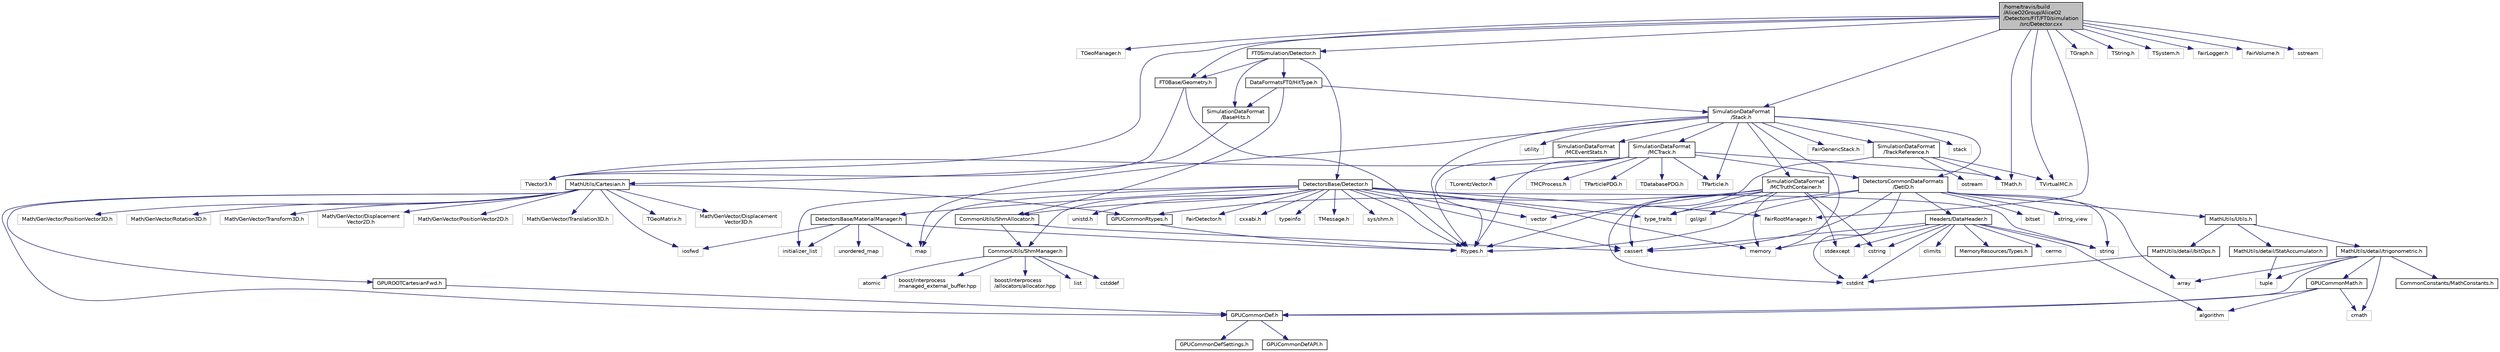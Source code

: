 digraph "/home/travis/build/AliceO2Group/AliceO2/Detectors/FIT/FT0/simulation/src/Detector.cxx"
{
 // INTERACTIVE_SVG=YES
  bgcolor="transparent";
  edge [fontname="Helvetica",fontsize="10",labelfontname="Helvetica",labelfontsize="10"];
  node [fontname="Helvetica",fontsize="10",shape=record];
  Node0 [label="/home/travis/build\l/AliceO2Group/AliceO2\l/Detectors/FIT/FT0/simulation\l/src/Detector.cxx",height=0.2,width=0.4,color="black", fillcolor="grey75", style="filled", fontcolor="black"];
  Node0 -> Node1 [color="midnightblue",fontsize="10",style="solid",fontname="Helvetica"];
  Node1 [label="TGeoManager.h",height=0.2,width=0.4,color="grey75"];
  Node0 -> Node2 [color="midnightblue",fontsize="10",style="solid",fontname="Helvetica"];
  Node2 [label="TMath.h",height=0.2,width=0.4,color="grey75"];
  Node0 -> Node3 [color="midnightblue",fontsize="10",style="solid",fontname="Helvetica"];
  Node3 [label="TGraph.h",height=0.2,width=0.4,color="grey75"];
  Node0 -> Node4 [color="midnightblue",fontsize="10",style="solid",fontname="Helvetica"];
  Node4 [label="TString.h",height=0.2,width=0.4,color="grey75"];
  Node0 -> Node5 [color="midnightblue",fontsize="10",style="solid",fontname="Helvetica"];
  Node5 [label="TSystem.h",height=0.2,width=0.4,color="grey75"];
  Node0 -> Node6 [color="midnightblue",fontsize="10",style="solid",fontname="Helvetica"];
  Node6 [label="TVirtualMC.h",height=0.2,width=0.4,color="grey75"];
  Node0 -> Node7 [color="midnightblue",fontsize="10",style="solid",fontname="Helvetica"];
  Node7 [label="TVector3.h",height=0.2,width=0.4,color="grey75"];
  Node0 -> Node8 [color="midnightblue",fontsize="10",style="solid",fontname="Helvetica"];
  Node8 [label="FairRootManager.h",height=0.2,width=0.4,color="grey75"];
  Node0 -> Node9 [color="midnightblue",fontsize="10",style="solid",fontname="Helvetica"];
  Node9 [label="FairLogger.h",height=0.2,width=0.4,color="grey75"];
  Node0 -> Node10 [color="midnightblue",fontsize="10",style="solid",fontname="Helvetica"];
  Node10 [label="FairVolume.h",height=0.2,width=0.4,color="grey75"];
  Node0 -> Node11 [color="midnightblue",fontsize="10",style="solid",fontname="Helvetica"];
  Node11 [label="sstream",height=0.2,width=0.4,color="grey75"];
  Node0 -> Node12 [color="midnightblue",fontsize="10",style="solid",fontname="Helvetica"];
  Node12 [label="FT0Base/Geometry.h",height=0.2,width=0.4,color="black",URL="$db/df4/FIT_2FT0_2base_2include_2FT0Base_2Geometry_8h.html"];
  Node12 -> Node13 [color="midnightblue",fontsize="10",style="solid",fontname="Helvetica"];
  Node13 [label="Rtypes.h",height=0.2,width=0.4,color="grey75"];
  Node12 -> Node7 [color="midnightblue",fontsize="10",style="solid",fontname="Helvetica"];
  Node0 -> Node14 [color="midnightblue",fontsize="10",style="solid",fontname="Helvetica"];
  Node14 [label="FT0Simulation/Detector.h",height=0.2,width=0.4,color="black",URL="$d7/d12/FIT_2FT0_2simulation_2include_2FT0Simulation_2Detector_8h.html"];
  Node14 -> Node15 [color="midnightblue",fontsize="10",style="solid",fontname="Helvetica"];
  Node15 [label="SimulationDataFormat\l/BaseHits.h",height=0.2,width=0.4,color="black",URL="$d4/d25/BaseHits_8h.html"];
  Node15 -> Node16 [color="midnightblue",fontsize="10",style="solid",fontname="Helvetica"];
  Node16 [label="MathUtils/Cartesian.h",height=0.2,width=0.4,color="black",URL="$dc/d73/Cartesian_8h.html"];
  Node16 -> Node17 [color="midnightblue",fontsize="10",style="solid",fontname="Helvetica"];
  Node17 [label="GPUCommonDef.h",height=0.2,width=0.4,color="black",URL="$df/d21/GPUCommonDef_8h.html"];
  Node17 -> Node18 [color="midnightblue",fontsize="10",style="solid",fontname="Helvetica"];
  Node18 [label="GPUCommonDefSettings.h",height=0.2,width=0.4,color="black",URL="$d5/d93/GPUCommonDefSettings_8h.html"];
  Node17 -> Node19 [color="midnightblue",fontsize="10",style="solid",fontname="Helvetica"];
  Node19 [label="GPUCommonDefAPI.h",height=0.2,width=0.4,color="black",URL="$da/d5a/GPUCommonDefAPI_8h.html"];
  Node16 -> Node20 [color="midnightblue",fontsize="10",style="solid",fontname="Helvetica"];
  Node20 [label="GPUCommonRtypes.h",height=0.2,width=0.4,color="black",URL="$d2/d45/GPUCommonRtypes_8h.html"];
  Node20 -> Node13 [color="midnightblue",fontsize="10",style="solid",fontname="Helvetica"];
  Node16 -> Node21 [color="midnightblue",fontsize="10",style="solid",fontname="Helvetica"];
  Node21 [label="Math/GenVector/Displacement\lVector3D.h",height=0.2,width=0.4,color="grey75"];
  Node16 -> Node22 [color="midnightblue",fontsize="10",style="solid",fontname="Helvetica"];
  Node22 [label="Math/GenVector/PositionVector3D.h",height=0.2,width=0.4,color="grey75"];
  Node16 -> Node23 [color="midnightblue",fontsize="10",style="solid",fontname="Helvetica"];
  Node23 [label="Math/GenVector/Rotation3D.h",height=0.2,width=0.4,color="grey75"];
  Node16 -> Node24 [color="midnightblue",fontsize="10",style="solid",fontname="Helvetica"];
  Node24 [label="Math/GenVector/Transform3D.h",height=0.2,width=0.4,color="grey75"];
  Node16 -> Node25 [color="midnightblue",fontsize="10",style="solid",fontname="Helvetica"];
  Node25 [label="Math/GenVector/Translation3D.h",height=0.2,width=0.4,color="grey75"];
  Node16 -> Node26 [color="midnightblue",fontsize="10",style="solid",fontname="Helvetica"];
  Node26 [label="Math/GenVector/Displacement\lVector2D.h",height=0.2,width=0.4,color="grey75"];
  Node16 -> Node27 [color="midnightblue",fontsize="10",style="solid",fontname="Helvetica"];
  Node27 [label="Math/GenVector/PositionVector2D.h",height=0.2,width=0.4,color="grey75"];
  Node16 -> Node28 [color="midnightblue",fontsize="10",style="solid",fontname="Helvetica"];
  Node28 [label="TGeoMatrix.h",height=0.2,width=0.4,color="grey75"];
  Node16 -> Node29 [color="midnightblue",fontsize="10",style="solid",fontname="Helvetica"];
  Node29 [label="iosfwd",height=0.2,width=0.4,color="grey75"];
  Node16 -> Node30 [color="midnightblue",fontsize="10",style="solid",fontname="Helvetica"];
  Node30 [label="GPUROOTCartesianFwd.h",height=0.2,width=0.4,color="black",URL="$d1/da8/GPUROOTCartesianFwd_8h.html"];
  Node30 -> Node17 [color="midnightblue",fontsize="10",style="solid",fontname="Helvetica"];
  Node14 -> Node31 [color="midnightblue",fontsize="10",style="solid",fontname="Helvetica"];
  Node31 [label="DetectorsBase/Detector.h",height=0.2,width=0.4,color="black",URL="$d1/d3a/Base_2include_2DetectorsBase_2Detector_8h.html"];
  Node31 -> Node32 [color="midnightblue",fontsize="10",style="solid",fontname="Helvetica"];
  Node32 [label="map",height=0.2,width=0.4,color="grey75"];
  Node31 -> Node33 [color="midnightblue",fontsize="10",style="solid",fontname="Helvetica"];
  Node33 [label="vector",height=0.2,width=0.4,color="grey75"];
  Node31 -> Node34 [color="midnightblue",fontsize="10",style="solid",fontname="Helvetica"];
  Node34 [label="initializer_list",height=0.2,width=0.4,color="grey75"];
  Node31 -> Node35 [color="midnightblue",fontsize="10",style="solid",fontname="Helvetica"];
  Node35 [label="memory",height=0.2,width=0.4,color="grey75"];
  Node31 -> Node36 [color="midnightblue",fontsize="10",style="solid",fontname="Helvetica"];
  Node36 [label="FairDetector.h",height=0.2,width=0.4,color="grey75"];
  Node31 -> Node8 [color="midnightblue",fontsize="10",style="solid",fontname="Helvetica"];
  Node31 -> Node37 [color="midnightblue",fontsize="10",style="solid",fontname="Helvetica"];
  Node37 [label="DetectorsBase/MaterialManager.h",height=0.2,width=0.4,color="black",URL="$d0/d9a/MaterialManager_8h.html"];
  Node37 -> Node13 [color="midnightblue",fontsize="10",style="solid",fontname="Helvetica"];
  Node37 -> Node32 [color="midnightblue",fontsize="10",style="solid",fontname="Helvetica"];
  Node37 -> Node38 [color="midnightblue",fontsize="10",style="solid",fontname="Helvetica"];
  Node38 [label="unordered_map",height=0.2,width=0.4,color="grey75"];
  Node37 -> Node34 [color="midnightblue",fontsize="10",style="solid",fontname="Helvetica"];
  Node37 -> Node29 [color="midnightblue",fontsize="10",style="solid",fontname="Helvetica"];
  Node31 -> Node13 [color="midnightblue",fontsize="10",style="solid",fontname="Helvetica"];
  Node31 -> Node39 [color="midnightblue",fontsize="10",style="solid",fontname="Helvetica"];
  Node39 [label="cxxabi.h",height=0.2,width=0.4,color="grey75"];
  Node31 -> Node40 [color="midnightblue",fontsize="10",style="solid",fontname="Helvetica"];
  Node40 [label="typeinfo",height=0.2,width=0.4,color="grey75"];
  Node31 -> Node41 [color="midnightblue",fontsize="10",style="solid",fontname="Helvetica"];
  Node41 [label="type_traits",height=0.2,width=0.4,color="grey75"];
  Node31 -> Node42 [color="midnightblue",fontsize="10",style="solid",fontname="Helvetica"];
  Node42 [label="string",height=0.2,width=0.4,color="grey75"];
  Node31 -> Node43 [color="midnightblue",fontsize="10",style="solid",fontname="Helvetica"];
  Node43 [label="TMessage.h",height=0.2,width=0.4,color="grey75"];
  Node31 -> Node44 [color="midnightblue",fontsize="10",style="solid",fontname="Helvetica"];
  Node44 [label="CommonUtils/ShmManager.h",height=0.2,width=0.4,color="black",URL="$de/d61/ShmManager_8h.html"];
  Node44 -> Node45 [color="midnightblue",fontsize="10",style="solid",fontname="Helvetica"];
  Node45 [label="list",height=0.2,width=0.4,color="grey75"];
  Node44 -> Node46 [color="midnightblue",fontsize="10",style="solid",fontname="Helvetica"];
  Node46 [label="cstddef",height=0.2,width=0.4,color="grey75"];
  Node44 -> Node47 [color="midnightblue",fontsize="10",style="solid",fontname="Helvetica"];
  Node47 [label="atomic",height=0.2,width=0.4,color="grey75"];
  Node44 -> Node48 [color="midnightblue",fontsize="10",style="solid",fontname="Helvetica"];
  Node48 [label="boost/interprocess\l/managed_external_buffer.hpp",height=0.2,width=0.4,color="grey75"];
  Node44 -> Node49 [color="midnightblue",fontsize="10",style="solid",fontname="Helvetica"];
  Node49 [label="boost/interprocess\l/allocators/allocator.hpp",height=0.2,width=0.4,color="grey75"];
  Node31 -> Node50 [color="midnightblue",fontsize="10",style="solid",fontname="Helvetica"];
  Node50 [label="CommonUtils/ShmAllocator.h",height=0.2,width=0.4,color="black",URL="$d0/d91/ShmAllocator_8h.html"];
  Node50 -> Node44 [color="midnightblue",fontsize="10",style="solid",fontname="Helvetica"];
  Node50 -> Node51 [color="midnightblue",fontsize="10",style="solid",fontname="Helvetica"];
  Node51 [label="cassert",height=0.2,width=0.4,color="grey75"];
  Node31 -> Node52 [color="midnightblue",fontsize="10",style="solid",fontname="Helvetica"];
  Node52 [label="sys/shm.h",height=0.2,width=0.4,color="grey75"];
  Node31 -> Node53 [color="midnightblue",fontsize="10",style="solid",fontname="Helvetica"];
  Node53 [label="unistd.h",height=0.2,width=0.4,color="grey75"];
  Node31 -> Node51 [color="midnightblue",fontsize="10",style="solid",fontname="Helvetica"];
  Node14 -> Node12 [color="midnightblue",fontsize="10",style="solid",fontname="Helvetica"];
  Node14 -> Node54 [color="midnightblue",fontsize="10",style="solid",fontname="Helvetica"];
  Node54 [label="DataFormatsFT0/HitType.h",height=0.2,width=0.4,color="black",URL="$d1/d23/HitType_8h.html",tooltip="Definition of the FIT hits class. "];
  Node54 -> Node15 [color="midnightblue",fontsize="10",style="solid",fontname="Helvetica"];
  Node54 -> Node55 [color="midnightblue",fontsize="10",style="solid",fontname="Helvetica"];
  Node55 [label="SimulationDataFormat\l/Stack.h",height=0.2,width=0.4,color="black",URL="$d4/d03/simulation_2include_2SimulationDataFormat_2Stack_8h.html"];
  Node55 -> Node56 [color="midnightblue",fontsize="10",style="solid",fontname="Helvetica"];
  Node56 [label="DetectorsCommonDataFormats\l/DetID.h",height=0.2,width=0.4,color="black",URL="$d6/d31/DetID_8h.html"];
  Node56 -> Node13 [color="midnightblue",fontsize="10",style="solid",fontname="Helvetica"];
  Node56 -> Node57 [color="midnightblue",fontsize="10",style="solid",fontname="Helvetica"];
  Node57 [label="array",height=0.2,width=0.4,color="grey75"];
  Node56 -> Node58 [color="midnightblue",fontsize="10",style="solid",fontname="Helvetica"];
  Node58 [label="bitset",height=0.2,width=0.4,color="grey75"];
  Node56 -> Node51 [color="midnightblue",fontsize="10",style="solid",fontname="Helvetica"];
  Node56 -> Node59 [color="midnightblue",fontsize="10",style="solid",fontname="Helvetica"];
  Node59 [label="cstdint",height=0.2,width=0.4,color="grey75"];
  Node56 -> Node60 [color="midnightblue",fontsize="10",style="solid",fontname="Helvetica"];
  Node60 [label="string_view",height=0.2,width=0.4,color="grey75"];
  Node56 -> Node42 [color="midnightblue",fontsize="10",style="solid",fontname="Helvetica"];
  Node56 -> Node41 [color="midnightblue",fontsize="10",style="solid",fontname="Helvetica"];
  Node56 -> Node61 [color="midnightblue",fontsize="10",style="solid",fontname="Helvetica"];
  Node61 [label="MathUtils/Utils.h",height=0.2,width=0.4,color="black",URL="$d9/d52/Common_2MathUtils_2include_2MathUtils_2Utils_8h.html"];
  Node61 -> Node62 [color="midnightblue",fontsize="10",style="solid",fontname="Helvetica"];
  Node62 [label="MathUtils/detail/bitOps.h",height=0.2,width=0.4,color="black",URL="$de/def/bitOps_8h.html"];
  Node62 -> Node59 [color="midnightblue",fontsize="10",style="solid",fontname="Helvetica"];
  Node61 -> Node63 [color="midnightblue",fontsize="10",style="solid",fontname="Helvetica"];
  Node63 [label="MathUtils/detail/StatAccumulator.h",height=0.2,width=0.4,color="black",URL="$d3/dfc/StatAccumulator_8h.html"];
  Node63 -> Node64 [color="midnightblue",fontsize="10",style="solid",fontname="Helvetica"];
  Node64 [label="tuple",height=0.2,width=0.4,color="grey75"];
  Node61 -> Node65 [color="midnightblue",fontsize="10",style="solid",fontname="Helvetica"];
  Node65 [label="MathUtils/detail/trigonometric.h",height=0.2,width=0.4,color="black",URL="$dd/d7d/trigonometric_8h.html"];
  Node65 -> Node57 [color="midnightblue",fontsize="10",style="solid",fontname="Helvetica"];
  Node65 -> Node66 [color="midnightblue",fontsize="10",style="solid",fontname="Helvetica"];
  Node66 [label="cmath",height=0.2,width=0.4,color="grey75"];
  Node65 -> Node64 [color="midnightblue",fontsize="10",style="solid",fontname="Helvetica"];
  Node65 -> Node17 [color="midnightblue",fontsize="10",style="solid",fontname="Helvetica"];
  Node65 -> Node67 [color="midnightblue",fontsize="10",style="solid",fontname="Helvetica"];
  Node67 [label="GPUCommonMath.h",height=0.2,width=0.4,color="black",URL="$d6/da2/GPUCommonMath_8h.html"];
  Node67 -> Node17 [color="midnightblue",fontsize="10",style="solid",fontname="Helvetica"];
  Node67 -> Node66 [color="midnightblue",fontsize="10",style="solid",fontname="Helvetica"];
  Node67 -> Node68 [color="midnightblue",fontsize="10",style="solid",fontname="Helvetica"];
  Node68 [label="algorithm",height=0.2,width=0.4,color="grey75"];
  Node65 -> Node69 [color="midnightblue",fontsize="10",style="solid",fontname="Helvetica"];
  Node69 [label="CommonConstants/MathConstants.h",height=0.2,width=0.4,color="black",URL="$d6/d84/MathConstants_8h.html",tooltip="useful math constants "];
  Node56 -> Node70 [color="midnightblue",fontsize="10",style="solid",fontname="Helvetica"];
  Node70 [label="Headers/DataHeader.h",height=0.2,width=0.4,color="black",URL="$dc/dcd/DataHeader_8h.html"];
  Node70 -> Node59 [color="midnightblue",fontsize="10",style="solid",fontname="Helvetica"];
  Node70 -> Node35 [color="midnightblue",fontsize="10",style="solid",fontname="Helvetica"];
  Node70 -> Node51 [color="midnightblue",fontsize="10",style="solid",fontname="Helvetica"];
  Node70 -> Node71 [color="midnightblue",fontsize="10",style="solid",fontname="Helvetica"];
  Node71 [label="cstring",height=0.2,width=0.4,color="grey75"];
  Node70 -> Node68 [color="midnightblue",fontsize="10",style="solid",fontname="Helvetica"];
  Node70 -> Node72 [color="midnightblue",fontsize="10",style="solid",fontname="Helvetica"];
  Node72 [label="stdexcept",height=0.2,width=0.4,color="grey75"];
  Node70 -> Node42 [color="midnightblue",fontsize="10",style="solid",fontname="Helvetica"];
  Node70 -> Node73 [color="midnightblue",fontsize="10",style="solid",fontname="Helvetica"];
  Node73 [label="climits",height=0.2,width=0.4,color="grey75"];
  Node70 -> Node74 [color="midnightblue",fontsize="10",style="solid",fontname="Helvetica"];
  Node74 [label="MemoryResources/Types.h",height=0.2,width=0.4,color="black",URL="$d7/df8/Types_8h.html"];
  Node70 -> Node75 [color="midnightblue",fontsize="10",style="solid",fontname="Helvetica"];
  Node75 [label="cerrno",height=0.2,width=0.4,color="grey75"];
  Node55 -> Node76 [color="midnightblue",fontsize="10",style="solid",fontname="Helvetica"];
  Node76 [label="FairGenericStack.h",height=0.2,width=0.4,color="grey75"];
  Node55 -> Node77 [color="midnightblue",fontsize="10",style="solid",fontname="Helvetica"];
  Node77 [label="SimulationDataFormat\l/MCTrack.h",height=0.2,width=0.4,color="black",URL="$d2/de2/MCTrack_8h.html",tooltip="Definition of the MCTrack class. "];
  Node77 -> Node56 [color="midnightblue",fontsize="10",style="solid",fontname="Helvetica"];
  Node77 -> Node13 [color="midnightblue",fontsize="10",style="solid",fontname="Helvetica"];
  Node77 -> Node78 [color="midnightblue",fontsize="10",style="solid",fontname="Helvetica"];
  Node78 [label="TDatabasePDG.h",height=0.2,width=0.4,color="grey75"];
  Node77 -> Node79 [color="midnightblue",fontsize="10",style="solid",fontname="Helvetica"];
  Node79 [label="TLorentzVector.h",height=0.2,width=0.4,color="grey75"];
  Node77 -> Node80 [color="midnightblue",fontsize="10",style="solid",fontname="Helvetica"];
  Node80 [label="TMCProcess.h",height=0.2,width=0.4,color="grey75"];
  Node77 -> Node2 [color="midnightblue",fontsize="10",style="solid",fontname="Helvetica"];
  Node77 -> Node81 [color="midnightblue",fontsize="10",style="solid",fontname="Helvetica"];
  Node81 [label="TParticle.h",height=0.2,width=0.4,color="grey75"];
  Node77 -> Node82 [color="midnightblue",fontsize="10",style="solid",fontname="Helvetica"];
  Node82 [label="TParticlePDG.h",height=0.2,width=0.4,color="grey75"];
  Node77 -> Node7 [color="midnightblue",fontsize="10",style="solid",fontname="Helvetica"];
  Node55 -> Node83 [color="midnightblue",fontsize="10",style="solid",fontname="Helvetica"];
  Node83 [label="SimulationDataFormat\l/MCTruthContainer.h",height=0.2,width=0.4,color="black",URL="$db/d14/MCTruthContainer_8h.html",tooltip="Definition of a container to keep Monte Carlo truth external to simulation objects. "];
  Node83 -> Node20 [color="midnightblue",fontsize="10",style="solid",fontname="Helvetica"];
  Node83 -> Node59 [color="midnightblue",fontsize="10",style="solid",fontname="Helvetica"];
  Node83 -> Node51 [color="midnightblue",fontsize="10",style="solid",fontname="Helvetica"];
  Node83 -> Node72 [color="midnightblue",fontsize="10",style="solid",fontname="Helvetica"];
  Node83 -> Node84 [color="midnightblue",fontsize="10",style="solid",fontname="Helvetica"];
  Node84 [label="gsl/gsl",height=0.2,width=0.4,color="grey75"];
  Node83 -> Node41 [color="midnightblue",fontsize="10",style="solid",fontname="Helvetica"];
  Node83 -> Node71 [color="midnightblue",fontsize="10",style="solid",fontname="Helvetica"];
  Node83 -> Node35 [color="midnightblue",fontsize="10",style="solid",fontname="Helvetica"];
  Node83 -> Node33 [color="midnightblue",fontsize="10",style="solid",fontname="Helvetica"];
  Node55 -> Node85 [color="midnightblue",fontsize="10",style="solid",fontname="Helvetica"];
  Node85 [label="SimulationDataFormat\l/TrackReference.h",height=0.2,width=0.4,color="black",URL="$d5/dbe/TrackReference_8h.html"];
  Node85 -> Node6 [color="midnightblue",fontsize="10",style="solid",fontname="Helvetica"];
  Node85 -> Node86 [color="midnightblue",fontsize="10",style="solid",fontname="Helvetica"];
  Node86 [label="ostream",height=0.2,width=0.4,color="grey75"];
  Node85 -> Node13 [color="midnightblue",fontsize="10",style="solid",fontname="Helvetica"];
  Node85 -> Node2 [color="midnightblue",fontsize="10",style="solid",fontname="Helvetica"];
  Node55 -> Node87 [color="midnightblue",fontsize="10",style="solid",fontname="Helvetica"];
  Node87 [label="SimulationDataFormat\l/MCEventStats.h",height=0.2,width=0.4,color="black",URL="$d6/d9d/MCEventStats_8h.html"];
  Node87 -> Node13 [color="midnightblue",fontsize="10",style="solid",fontname="Helvetica"];
  Node55 -> Node13 [color="midnightblue",fontsize="10",style="solid",fontname="Helvetica"];
  Node55 -> Node81 [color="midnightblue",fontsize="10",style="solid",fontname="Helvetica"];
  Node55 -> Node32 [color="midnightblue",fontsize="10",style="solid",fontname="Helvetica"];
  Node55 -> Node35 [color="midnightblue",fontsize="10",style="solid",fontname="Helvetica"];
  Node55 -> Node88 [color="midnightblue",fontsize="10",style="solid",fontname="Helvetica"];
  Node88 [label="stack",height=0.2,width=0.4,color="grey75"];
  Node55 -> Node89 [color="midnightblue",fontsize="10",style="solid",fontname="Helvetica"];
  Node89 [label="utility",height=0.2,width=0.4,color="grey75"];
  Node54 -> Node50 [color="midnightblue",fontsize="10",style="solid",fontname="Helvetica"];
  Node0 -> Node55 [color="midnightblue",fontsize="10",style="solid",fontname="Helvetica"];
}
